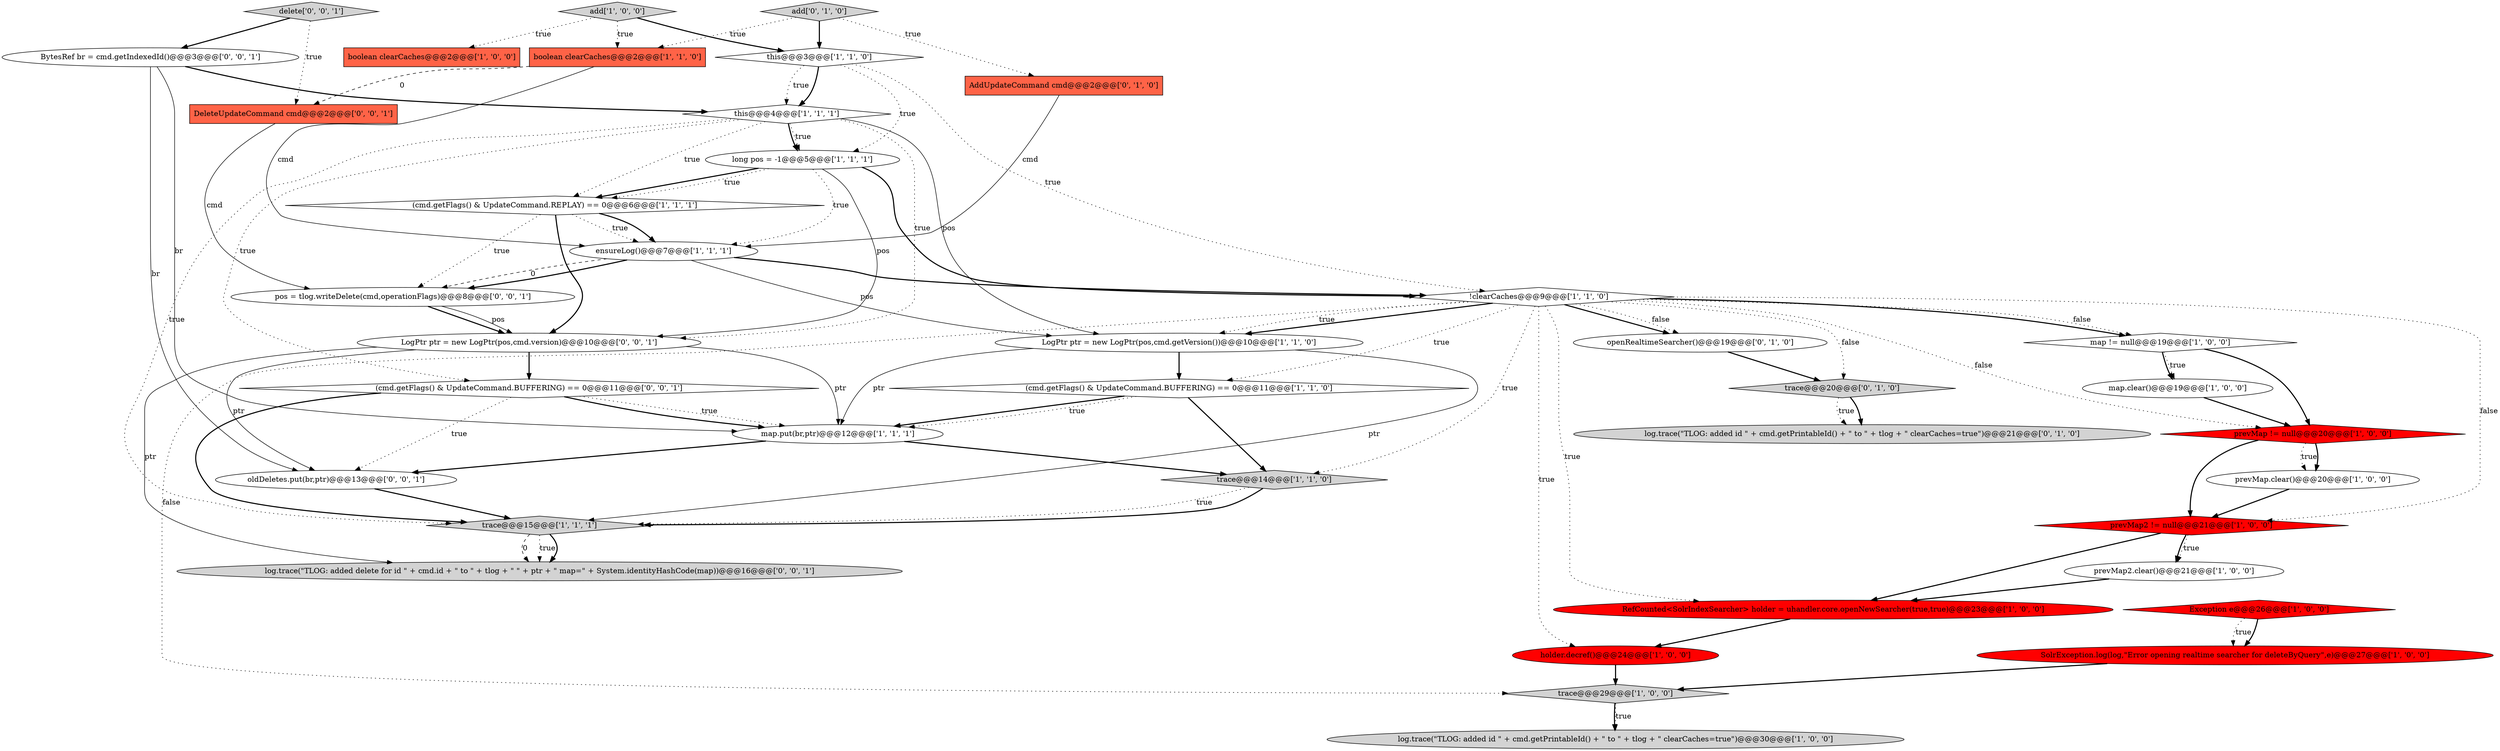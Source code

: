 digraph {
16 [style = filled, label = "map.put(br,ptr)@@@12@@@['1', '1', '1']", fillcolor = white, shape = ellipse image = "AAA0AAABBB1BBB"];
18 [style = filled, label = "this@@@3@@@['1', '1', '0']", fillcolor = white, shape = diamond image = "AAA0AAABBB1BBB"];
24 [style = filled, label = "holder.decref()@@@24@@@['1', '0', '0']", fillcolor = red, shape = ellipse image = "AAA1AAABBB1BBB"];
12 [style = filled, label = "Exception e@@@26@@@['1', '0', '0']", fillcolor = red, shape = diamond image = "AAA1AAABBB1BBB"];
23 [style = filled, label = "boolean clearCaches@@@2@@@['1', '1', '0']", fillcolor = tomato, shape = box image = "AAA0AAABBB1BBB"];
29 [style = filled, label = "AddUpdateCommand cmd@@@2@@@['0', '1', '0']", fillcolor = tomato, shape = box image = "AAA0AAABBB2BBB"];
26 [style = filled, label = "log.trace(\"TLOG: added id \" + cmd.getPrintableId() + \" to \" + tlog + \" clearCaches=true\")@@@21@@@['0', '1', '0']", fillcolor = lightgray, shape = ellipse image = "AAA0AAABBB2BBB"];
37 [style = filled, label = "BytesRef br = cmd.getIndexedId()@@@3@@@['0', '0', '1']", fillcolor = white, shape = ellipse image = "AAA0AAABBB3BBB"];
5 [style = filled, label = "trace@@@15@@@['1', '1', '1']", fillcolor = lightgray, shape = diamond image = "AAA0AAABBB1BBB"];
1 [style = filled, label = "!clearCaches@@@9@@@['1', '1', '0']", fillcolor = white, shape = diamond image = "AAA0AAABBB1BBB"];
3 [style = filled, label = "ensureLog()@@@7@@@['1', '1', '1']", fillcolor = white, shape = ellipse image = "AAA0AAABBB1BBB"];
10 [style = filled, label = "this@@@4@@@['1', '1', '1']", fillcolor = white, shape = diamond image = "AAA0AAABBB1BBB"];
31 [style = filled, label = "DeleteUpdateCommand cmd@@@2@@@['0', '0', '1']", fillcolor = tomato, shape = box image = "AAA0AAABBB3BBB"];
21 [style = filled, label = "prevMap != null@@@20@@@['1', '0', '0']", fillcolor = red, shape = diamond image = "AAA1AAABBB1BBB"];
22 [style = filled, label = "prevMap2.clear()@@@21@@@['1', '0', '0']", fillcolor = white, shape = ellipse image = "AAA0AAABBB1BBB"];
2 [style = filled, label = "map.clear()@@@19@@@['1', '0', '0']", fillcolor = white, shape = ellipse image = "AAA0AAABBB1BBB"];
34 [style = filled, label = "delete['0', '0', '1']", fillcolor = lightgray, shape = diamond image = "AAA0AAABBB3BBB"];
7 [style = filled, label = "(cmd.getFlags() & UpdateCommand.REPLAY) == 0@@@6@@@['1', '1', '1']", fillcolor = white, shape = diamond image = "AAA0AAABBB1BBB"];
25 [style = filled, label = "prevMap2 != null@@@21@@@['1', '0', '0']", fillcolor = red, shape = diamond image = "AAA1AAABBB1BBB"];
20 [style = filled, label = "LogPtr ptr = new LogPtr(pos,cmd.getVersion())@@@10@@@['1', '1', '0']", fillcolor = white, shape = ellipse image = "AAA0AAABBB1BBB"];
30 [style = filled, label = "openRealtimeSearcher()@@@19@@@['0', '1', '0']", fillcolor = white, shape = ellipse image = "AAA0AAABBB2BBB"];
15 [style = filled, label = "prevMap.clear()@@@20@@@['1', '0', '0']", fillcolor = white, shape = ellipse image = "AAA0AAABBB1BBB"];
17 [style = filled, label = "long pos = -1@@@5@@@['1', '1', '1']", fillcolor = white, shape = ellipse image = "AAA0AAABBB1BBB"];
36 [style = filled, label = "LogPtr ptr = new LogPtr(pos,cmd.version)@@@10@@@['0', '0', '1']", fillcolor = white, shape = ellipse image = "AAA0AAABBB3BBB"];
28 [style = filled, label = "trace@@@20@@@['0', '1', '0']", fillcolor = lightgray, shape = diamond image = "AAA0AAABBB2BBB"];
6 [style = filled, label = "log.trace(\"TLOG: added id \" + cmd.getPrintableId() + \" to \" + tlog + \" clearCaches=true\")@@@30@@@['1', '0', '0']", fillcolor = lightgray, shape = ellipse image = "AAA0AAABBB1BBB"];
13 [style = filled, label = "(cmd.getFlags() & UpdateCommand.BUFFERING) == 0@@@11@@@['1', '1', '0']", fillcolor = white, shape = diamond image = "AAA0AAABBB1BBB"];
19 [style = filled, label = "trace@@@29@@@['1', '0', '0']", fillcolor = lightgray, shape = diamond image = "AAA0AAABBB1BBB"];
38 [style = filled, label = "(cmd.getFlags() & UpdateCommand.BUFFERING) == 0@@@11@@@['0', '0', '1']", fillcolor = white, shape = diamond image = "AAA0AAABBB3BBB"];
32 [style = filled, label = "pos = tlog.writeDelete(cmd,operationFlags)@@@8@@@['0', '0', '1']", fillcolor = white, shape = ellipse image = "AAA0AAABBB3BBB"];
14 [style = filled, label = "boolean clearCaches@@@2@@@['1', '0', '0']", fillcolor = tomato, shape = box image = "AAA0AAABBB1BBB"];
35 [style = filled, label = "log.trace(\"TLOG: added delete for id \" + cmd.id + \" to \" + tlog + \" \" + ptr + \" map=\" + System.identityHashCode(map))@@@16@@@['0', '0', '1']", fillcolor = lightgray, shape = ellipse image = "AAA0AAABBB3BBB"];
8 [style = filled, label = "add['1', '0', '0']", fillcolor = lightgray, shape = diamond image = "AAA0AAABBB1BBB"];
33 [style = filled, label = "oldDeletes.put(br,ptr)@@@13@@@['0', '0', '1']", fillcolor = white, shape = ellipse image = "AAA0AAABBB3BBB"];
4 [style = filled, label = "SolrException.log(log,\"Error opening realtime searcher for deleteByQuery\",e)@@@27@@@['1', '0', '0']", fillcolor = red, shape = ellipse image = "AAA1AAABBB1BBB"];
0 [style = filled, label = "RefCounted<SolrIndexSearcher> holder = uhandler.core.openNewSearcher(true,true)@@@23@@@['1', '0', '0']", fillcolor = red, shape = ellipse image = "AAA1AAABBB1BBB"];
27 [style = filled, label = "add['0', '1', '0']", fillcolor = lightgray, shape = diamond image = "AAA0AAABBB2BBB"];
9 [style = filled, label = "trace@@@14@@@['1', '1', '0']", fillcolor = lightgray, shape = diamond image = "AAA0AAABBB1BBB"];
11 [style = filled, label = "map != null@@@19@@@['1', '0', '0']", fillcolor = white, shape = diamond image = "AAA0AAABBB1BBB"];
36->16 [style = solid, label="ptr"];
21->15 [style = dotted, label="true"];
25->22 [style = bold, label=""];
10->38 [style = dotted, label="true"];
15->25 [style = bold, label=""];
21->15 [style = bold, label=""];
1->20 [style = bold, label=""];
27->23 [style = dotted, label="true"];
10->17 [style = bold, label=""];
1->30 [style = bold, label=""];
36->33 [style = solid, label="ptr"];
1->30 [style = dotted, label="false"];
1->13 [style = dotted, label="true"];
38->16 [style = dotted, label="true"];
11->2 [style = dotted, label="true"];
30->28 [style = bold, label=""];
10->20 [style = solid, label="pos"];
22->0 [style = bold, label=""];
5->35 [style = dashed, label="0"];
0->24 [style = bold, label=""];
9->5 [style = bold, label=""];
1->0 [style = dotted, label="true"];
23->3 [style = solid, label="cmd"];
16->9 [style = bold, label=""];
38->33 [style = dotted, label="true"];
24->19 [style = bold, label=""];
8->18 [style = bold, label=""];
23->31 [style = dashed, label="0"];
4->19 [style = bold, label=""];
8->23 [style = dotted, label="true"];
20->5 [style = solid, label="ptr"];
21->25 [style = bold, label=""];
19->6 [style = bold, label=""];
17->3 [style = dotted, label="true"];
13->16 [style = bold, label=""];
1->11 [style = bold, label=""];
34->31 [style = dotted, label="true"];
27->29 [style = dotted, label="true"];
16->33 [style = bold, label=""];
1->11 [style = dotted, label="false"];
2->21 [style = bold, label=""];
1->21 [style = dotted, label="false"];
8->14 [style = dotted, label="true"];
32->36 [style = bold, label=""];
12->4 [style = dotted, label="true"];
18->17 [style = dotted, label="true"];
3->32 [style = dashed, label="0"];
7->32 [style = dotted, label="true"];
37->33 [style = solid, label="br"];
25->0 [style = bold, label=""];
38->5 [style = bold, label=""];
13->16 [style = dotted, label="true"];
27->18 [style = bold, label=""];
20->13 [style = bold, label=""];
17->36 [style = solid, label="pos"];
17->1 [style = bold, label=""];
3->1 [style = bold, label=""];
37->10 [style = bold, label=""];
18->1 [style = dotted, label="true"];
11->21 [style = bold, label=""];
38->16 [style = bold, label=""];
3->20 [style = solid, label="pos"];
28->26 [style = bold, label=""];
33->5 [style = bold, label=""];
10->17 [style = dotted, label="true"];
18->10 [style = dotted, label="true"];
1->28 [style = dotted, label="false"];
5->35 [style = dotted, label="true"];
18->10 [style = bold, label=""];
31->32 [style = solid, label="cmd"];
1->9 [style = dotted, label="true"];
29->3 [style = solid, label="cmd"];
13->9 [style = bold, label=""];
1->20 [style = dotted, label="true"];
5->35 [style = bold, label=""];
7->36 [style = bold, label=""];
9->5 [style = dotted, label="true"];
32->36 [style = solid, label="pos"];
1->24 [style = dotted, label="true"];
1->25 [style = dotted, label="false"];
10->5 [style = dotted, label="true"];
1->19 [style = dotted, label="false"];
11->2 [style = bold, label=""];
7->3 [style = bold, label=""];
17->7 [style = bold, label=""];
10->36 [style = dotted, label="true"];
37->16 [style = solid, label="br"];
12->4 [style = bold, label=""];
34->37 [style = bold, label=""];
7->3 [style = dotted, label="true"];
20->16 [style = solid, label="ptr"];
36->35 [style = solid, label="ptr"];
28->26 [style = dotted, label="true"];
25->22 [style = dotted, label="true"];
17->7 [style = dotted, label="true"];
19->6 [style = dotted, label="true"];
36->38 [style = bold, label=""];
3->32 [style = bold, label=""];
10->7 [style = dotted, label="true"];
}
